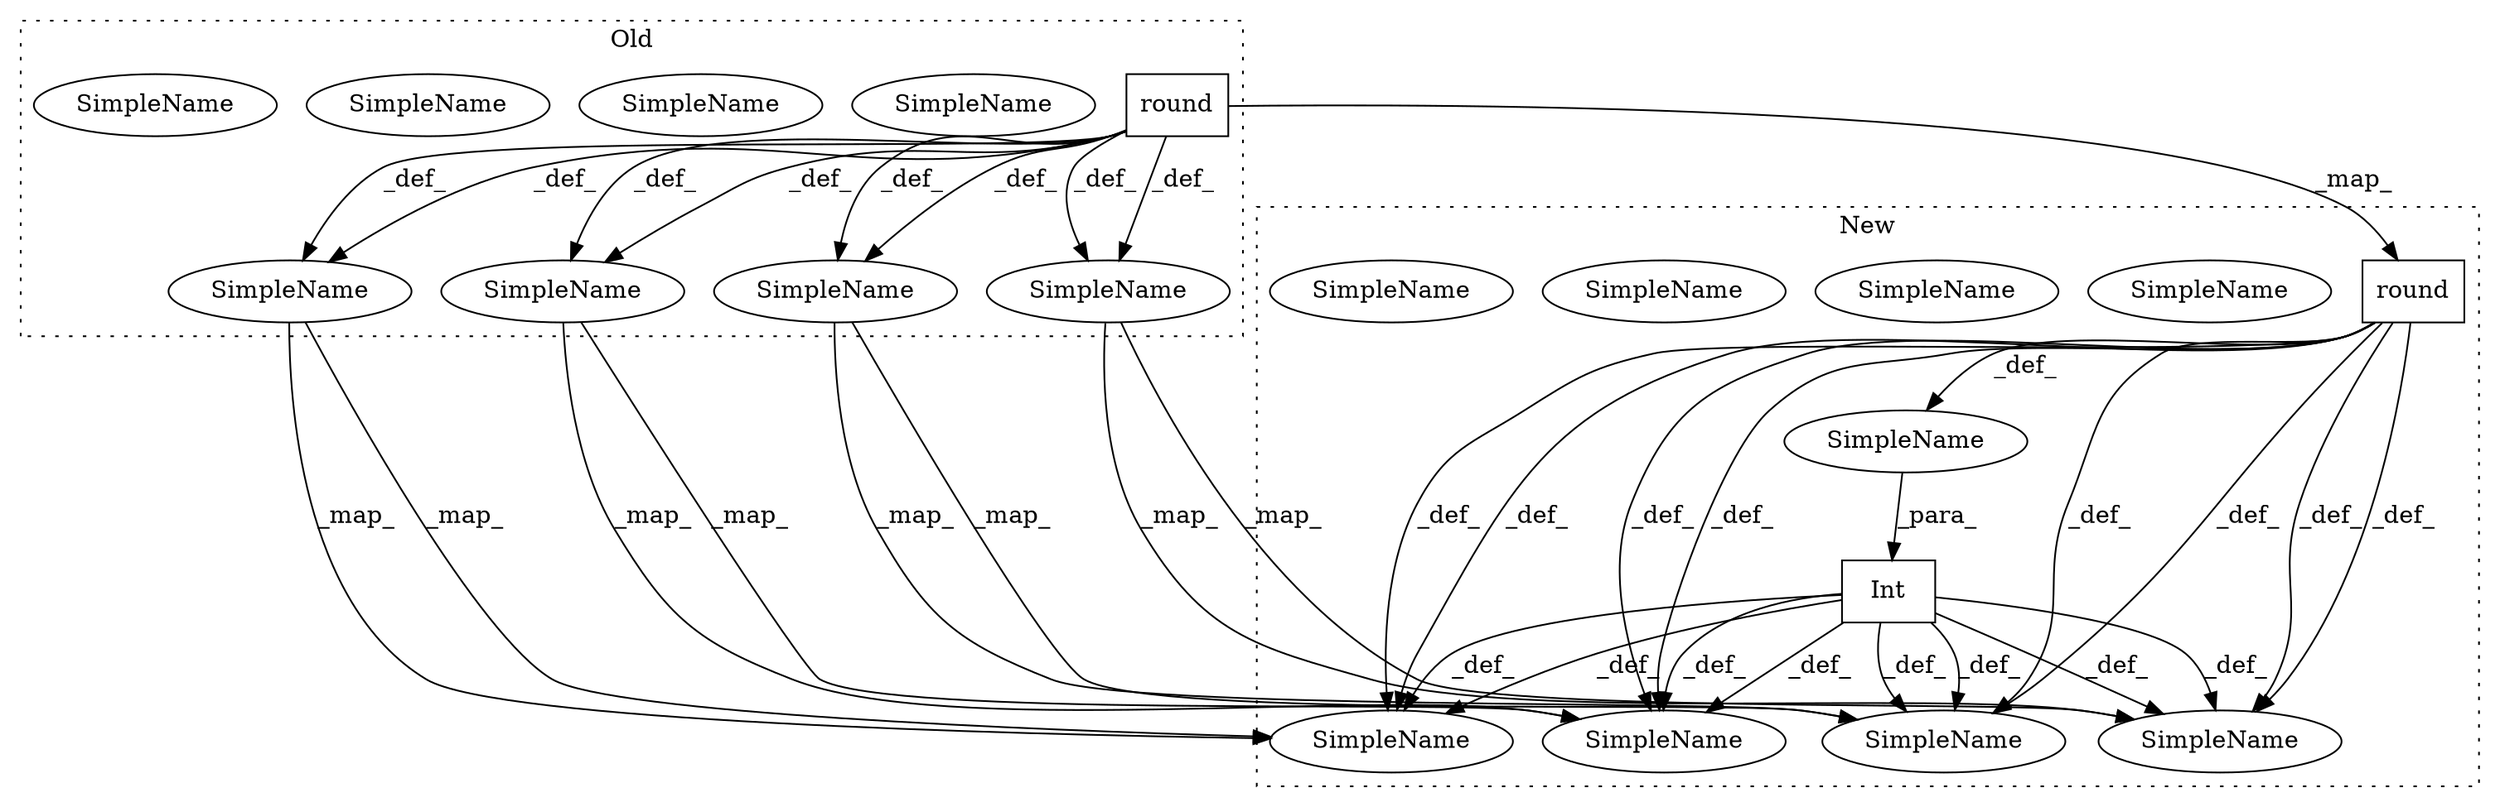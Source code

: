 digraph G {
subgraph cluster0 {
1 [label="round" a="32" s="2730,2741" l="6,1" shape="box"];
5 [label="SimpleName" a="42" s="6122" l="4" shape="ellipse"];
8 [label="SimpleName" a="42" s="6122" l="4" shape="ellipse"];
9 [label="SimpleName" a="42" s="6503" l="8" shape="ellipse"];
12 [label="SimpleName" a="42" s="6503" l="8" shape="ellipse"];
13 [label="SimpleName" a="42" s="2703" l="2" shape="ellipse"];
16 [label="SimpleName" a="42" s="2703" l="2" shape="ellipse"];
17 [label="SimpleName" a="42" s="6004" l="4" shape="ellipse"];
20 [label="SimpleName" a="42" s="6004" l="4" shape="ellipse"];
label = "Old";
style="dotted";
}
subgraph cluster1 {
2 [label="round" a="32" s="2726,2737" l="6,1" shape="box"];
3 [label="SimpleName" a="42" s="" l="" shape="ellipse"];
4 [label="Int" a="32" s="2722,2738" l="4,1" shape="box"];
6 [label="SimpleName" a="42" s="6179" l="4" shape="ellipse"];
7 [label="SimpleName" a="42" s="6179" l="4" shape="ellipse"];
10 [label="SimpleName" a="42" s="6560" l="8" shape="ellipse"];
11 [label="SimpleName" a="42" s="6560" l="8" shape="ellipse"];
14 [label="SimpleName" a="42" s="2695" l="2" shape="ellipse"];
15 [label="SimpleName" a="42" s="2695" l="2" shape="ellipse"];
18 [label="SimpleName" a="42" s="6061" l="4" shape="ellipse"];
19 [label="SimpleName" a="42" s="6061" l="4" shape="ellipse"];
label = "New";
style="dotted";
}
1 -> 16 [label="_def_"];
1 -> 20 [label="_def_"];
1 -> 2 [label="_map_"];
1 -> 8 [label="_def_"];
1 -> 8 [label="_def_"];
1 -> 16 [label="_def_"];
1 -> 20 [label="_def_"];
1 -> 12 [label="_def_"];
1 -> 12 [label="_def_"];
2 -> 19 [label="_def_"];
2 -> 7 [label="_def_"];
2 -> 15 [label="_def_"];
2 -> 7 [label="_def_"];
2 -> 11 [label="_def_"];
2 -> 3 [label="_def_"];
2 -> 15 [label="_def_"];
2 -> 19 [label="_def_"];
2 -> 11 [label="_def_"];
3 -> 4 [label="_para_"];
4 -> 7 [label="_def_"];
4 -> 11 [label="_def_"];
4 -> 11 [label="_def_"];
4 -> 19 [label="_def_"];
4 -> 7 [label="_def_"];
4 -> 15 [label="_def_"];
4 -> 19 [label="_def_"];
4 -> 15 [label="_def_"];
8 -> 7 [label="_map_"];
8 -> 7 [label="_map_"];
12 -> 11 [label="_map_"];
12 -> 11 [label="_map_"];
16 -> 15 [label="_map_"];
16 -> 15 [label="_map_"];
20 -> 19 [label="_map_"];
20 -> 19 [label="_map_"];
}